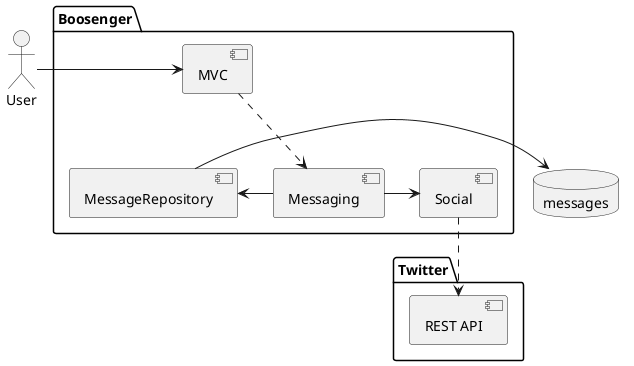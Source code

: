 @startuml

actor User

package "Boosenger" {
    [MVC]
    [MessageRepository]
    [Social]
    [Messaging]
}

package "Twitter" {
    [REST API]
}

database messages

User -right-> [MVC]
[MVC] ..> [Messaging]
[MessageRepository] -> messages
[Messaging] -left-> [MessageRepository]

[Messaging] -> [Social]

[Social] ..> [REST API]

@enduml